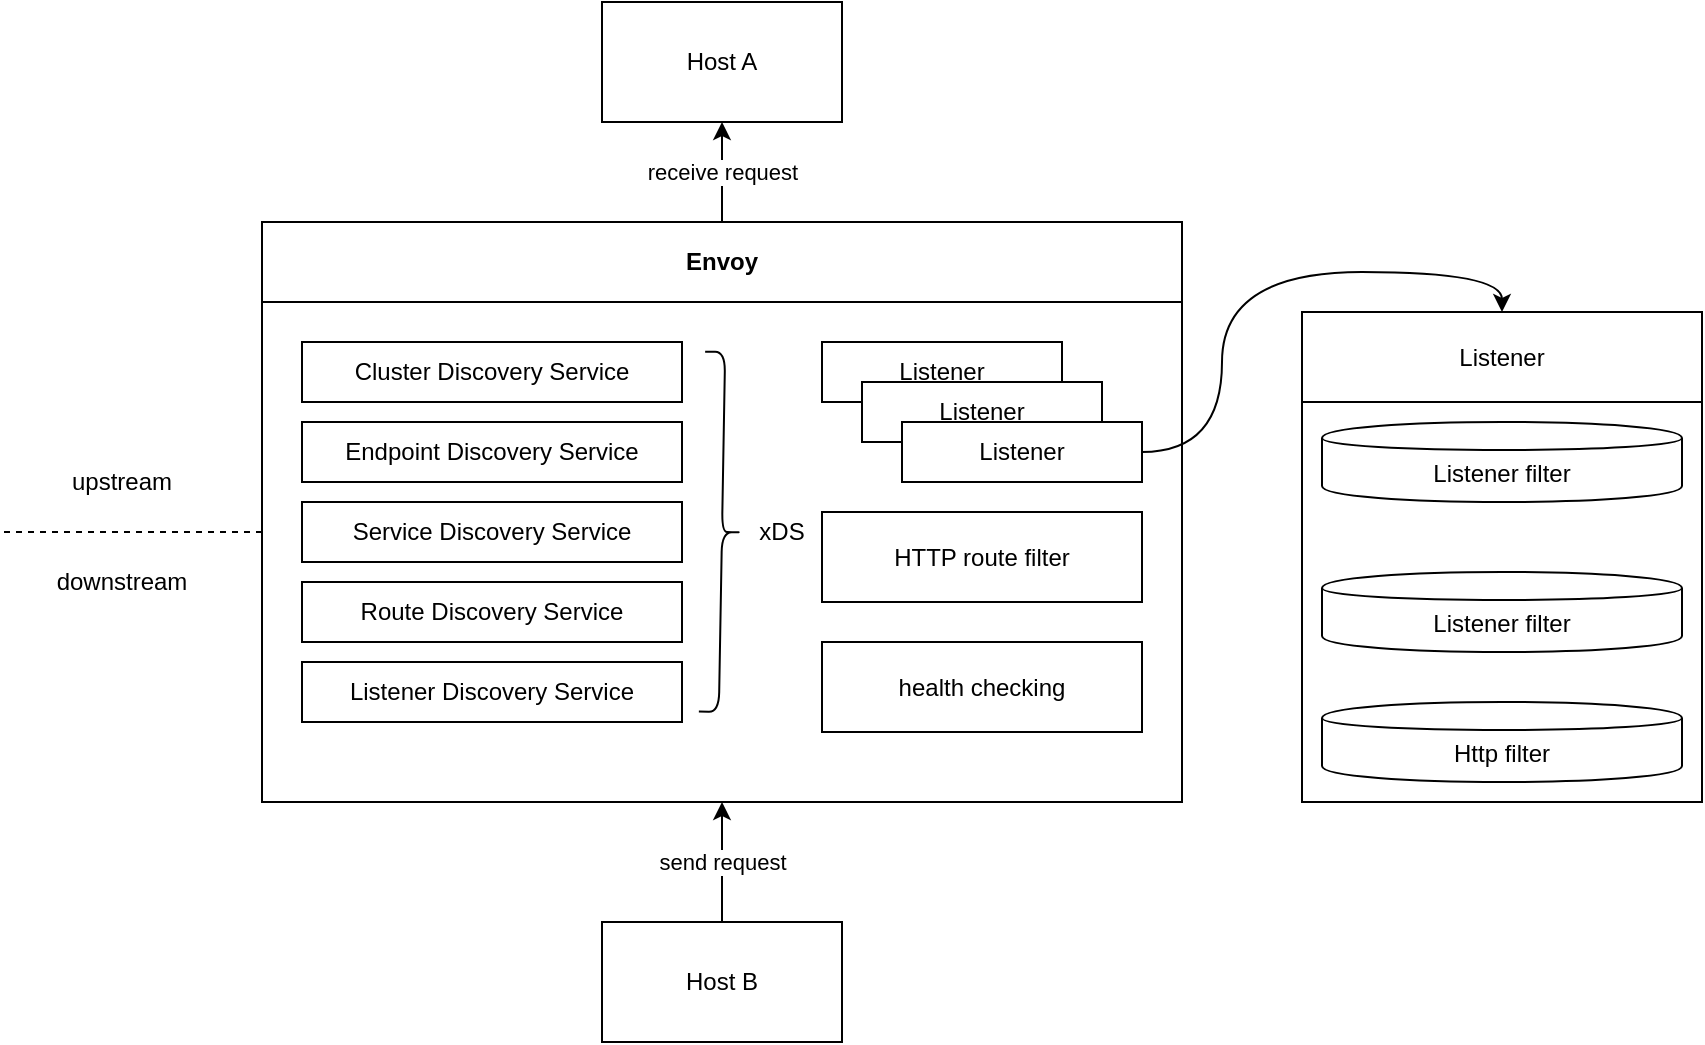 <mxfile version="12.6.5" type="device"><diagram id="U8_L9qXCoGW5So9sqRH3" name="Page-1"><mxGraphModel dx="1024" dy="592" grid="1" gridSize="10" guides="1" tooltips="1" connect="1" arrows="1" fold="1" page="1" pageScale="1" pageWidth="2339" pageHeight="3300" math="0" shadow="0"><root><mxCell id="0"/><mxCell id="1" parent="0"/><mxCell id="6hgKNfMs2nQhFTRofI6i-4" value="send request" style="edgeStyle=orthogonalEdgeStyle;rounded=0;orthogonalLoop=1;jettySize=auto;html=1;" edge="1" parent="1" source="6hgKNfMs2nQhFTRofI6i-1" target="6hgKNfMs2nQhFTRofI6i-2"><mxGeometry relative="1" as="geometry"/></mxCell><mxCell id="6hgKNfMs2nQhFTRofI6i-1" value="Host B" style="rounded=0;whiteSpace=wrap;html=1;" vertex="1" parent="1"><mxGeometry x="320" y="730" width="120" height="60" as="geometry"/></mxCell><mxCell id="6hgKNfMs2nQhFTRofI6i-5" value="receive request" style="edgeStyle=orthogonalEdgeStyle;rounded=0;orthogonalLoop=1;jettySize=auto;html=1;entryX=0.5;entryY=1;entryDx=0;entryDy=0;" edge="1" parent="1" source="6hgKNfMs2nQhFTRofI6i-2" target="6hgKNfMs2nQhFTRofI6i-3"><mxGeometry relative="1" as="geometry"/></mxCell><mxCell id="6hgKNfMs2nQhFTRofI6i-2" value="" style="rounded=0;whiteSpace=wrap;html=1;" vertex="1" parent="1"><mxGeometry x="150" y="380" width="460" height="290" as="geometry"/></mxCell><mxCell id="6hgKNfMs2nQhFTRofI6i-3" value="Host A" style="rounded=0;whiteSpace=wrap;html=1;" vertex="1" parent="1"><mxGeometry x="320" y="270" width="120" height="60" as="geometry"/></mxCell><mxCell id="6hgKNfMs2nQhFTRofI6i-7" value="&lt;b&gt;Envoy&lt;/b&gt;" style="rounded=0;whiteSpace=wrap;html=1;" vertex="1" parent="1"><mxGeometry x="150" y="380" width="460" height="40" as="geometry"/></mxCell><mxCell id="6hgKNfMs2nQhFTRofI6i-8" value="Cluster Discovery Service" style="rounded=0;whiteSpace=wrap;html=1;" vertex="1" parent="1"><mxGeometry x="170" y="440" width="190" height="30" as="geometry"/></mxCell><mxCell id="6hgKNfMs2nQhFTRofI6i-9" value="Endpoint Discovery Service" style="rounded=0;whiteSpace=wrap;html=1;" vertex="1" parent="1"><mxGeometry x="170" y="480" width="190" height="30" as="geometry"/></mxCell><mxCell id="6hgKNfMs2nQhFTRofI6i-13" style="edgeStyle=orthogonalEdgeStyle;orthogonalLoop=1;jettySize=auto;html=1;dashed=1;curved=1;strokeColor=none;" edge="1" parent="1" source="6hgKNfMs2nQhFTRofI6i-10"><mxGeometry relative="1" as="geometry"><mxPoint x="30" y="535" as="targetPoint"/></mxGeometry></mxCell><mxCell id="6hgKNfMs2nQhFTRofI6i-14" style="edgeStyle=orthogonalEdgeStyle;orthogonalLoop=1;jettySize=auto;html=1;dashed=1;strokeColor=#000000;rounded=1;jumpStyle=none;endArrow=none;endFill=0;" edge="1" parent="1"><mxGeometry relative="1" as="geometry"><mxPoint x="20" y="535" as="targetPoint"/><mxPoint x="150" y="535" as="sourcePoint"/></mxGeometry></mxCell><mxCell id="6hgKNfMs2nQhFTRofI6i-10" value="Service Discovery Service" style="rounded=0;whiteSpace=wrap;html=1;" vertex="1" parent="1"><mxGeometry x="170" y="520" width="190" height="30" as="geometry"/></mxCell><mxCell id="6hgKNfMs2nQhFTRofI6i-11" value="Route Discovery Service" style="rounded=0;whiteSpace=wrap;html=1;" vertex="1" parent="1"><mxGeometry x="170" y="560" width="190" height="30" as="geometry"/></mxCell><mxCell id="6hgKNfMs2nQhFTRofI6i-12" value="Listener Discovery Service" style="rounded=0;whiteSpace=wrap;html=1;" vertex="1" parent="1"><mxGeometry x="170" y="600" width="190" height="30" as="geometry"/></mxCell><mxCell id="6hgKNfMs2nQhFTRofI6i-16" value="upstream" style="text;html=1;strokeColor=none;fillColor=none;align=center;verticalAlign=middle;whiteSpace=wrap;rounded=0;" vertex="1" parent="1"><mxGeometry x="60" y="500" width="40" height="20" as="geometry"/></mxCell><mxCell id="6hgKNfMs2nQhFTRofI6i-17" value="downstream" style="text;html=1;strokeColor=none;fillColor=none;align=center;verticalAlign=middle;whiteSpace=wrap;rounded=0;" vertex="1" parent="1"><mxGeometry x="60" y="550" width="40" height="20" as="geometry"/></mxCell><mxCell id="6hgKNfMs2nQhFTRofI6i-18" value="" style="shape=curlyBracket;whiteSpace=wrap;html=1;rounded=1;rotation=-179;" vertex="1" parent="1"><mxGeometry x="370" y="445" width="20" height="180" as="geometry"/></mxCell><mxCell id="6hgKNfMs2nQhFTRofI6i-20" value="xDS" style="text;html=1;strokeColor=none;fillColor=none;align=center;verticalAlign=middle;whiteSpace=wrap;rounded=0;" vertex="1" parent="1"><mxGeometry x="390" y="525" width="40" height="20" as="geometry"/></mxCell><mxCell id="6hgKNfMs2nQhFTRofI6i-21" value="Listener" style="rounded=0;whiteSpace=wrap;html=1;" vertex="1" parent="1"><mxGeometry x="430" y="440" width="120" height="30" as="geometry"/></mxCell><mxCell id="6hgKNfMs2nQhFTRofI6i-22" value="Listener" style="rounded=0;whiteSpace=wrap;html=1;" vertex="1" parent="1"><mxGeometry x="450" y="460" width="120" height="30" as="geometry"/></mxCell><mxCell id="6hgKNfMs2nQhFTRofI6i-35" style="edgeStyle=orthogonalEdgeStyle;jumpStyle=none;orthogonalLoop=1;jettySize=auto;html=1;entryX=0.5;entryY=0;entryDx=0;entryDy=0;endArrow=classic;endFill=1;strokeColor=none;curved=1;" edge="1" parent="1" source="6hgKNfMs2nQhFTRofI6i-23" target="6hgKNfMs2nQhFTRofI6i-28"><mxGeometry relative="1" as="geometry"/></mxCell><mxCell id="6hgKNfMs2nQhFTRofI6i-37" style="edgeStyle=orthogonalEdgeStyle;curved=1;jumpStyle=none;orthogonalLoop=1;jettySize=auto;html=1;entryX=0.5;entryY=0;entryDx=0;entryDy=0;endArrow=classic;endFill=1;strokeColor=#000000;" edge="1" parent="1" source="6hgKNfMs2nQhFTRofI6i-23" target="6hgKNfMs2nQhFTRofI6i-28"><mxGeometry relative="1" as="geometry"/></mxCell><mxCell id="6hgKNfMs2nQhFTRofI6i-23" value="Listener" style="rounded=0;whiteSpace=wrap;html=1;" vertex="1" parent="1"><mxGeometry x="470" y="480" width="120" height="30" as="geometry"/></mxCell><mxCell id="6hgKNfMs2nQhFTRofI6i-25" value="HTTP route filter" style="rounded=0;whiteSpace=wrap;html=1;" vertex="1" parent="1"><mxGeometry x="430" y="525" width="160" height="45" as="geometry"/></mxCell><mxCell id="6hgKNfMs2nQhFTRofI6i-26" value="health checking" style="rounded=0;whiteSpace=wrap;html=1;" vertex="1" parent="1"><mxGeometry x="430" y="590" width="160" height="45" as="geometry"/></mxCell><mxCell id="6hgKNfMs2nQhFTRofI6i-27" value="" style="rounded=0;whiteSpace=wrap;html=1;" vertex="1" parent="1"><mxGeometry x="670" y="425" width="200" height="245" as="geometry"/></mxCell><mxCell id="6hgKNfMs2nQhFTRofI6i-28" value="Listener" style="rounded=0;whiteSpace=wrap;html=1;" vertex="1" parent="1"><mxGeometry x="670" y="425" width="200" height="45" as="geometry"/></mxCell><mxCell id="6hgKNfMs2nQhFTRofI6i-30" value="Listener filter" style="shape=cylinder;whiteSpace=wrap;html=1;boundedLbl=1;backgroundOutline=1;" vertex="1" parent="1"><mxGeometry x="680" y="480" width="180" height="40" as="geometry"/></mxCell><mxCell id="6hgKNfMs2nQhFTRofI6i-31" value="&lt;span style=&quot;white-space: normal&quot;&gt;Listener filter&lt;/span&gt;" style="shape=cylinder;whiteSpace=wrap;html=1;boundedLbl=1;backgroundOutline=1;" vertex="1" parent="1"><mxGeometry x="680" y="555" width="180" height="40" as="geometry"/></mxCell><mxCell id="6hgKNfMs2nQhFTRofI6i-32" value="Http filter" style="shape=cylinder;whiteSpace=wrap;html=1;boundedLbl=1;backgroundOutline=1;" vertex="1" parent="1"><mxGeometry x="680" y="620" width="180" height="40" as="geometry"/></mxCell></root></mxGraphModel></diagram></mxfile>